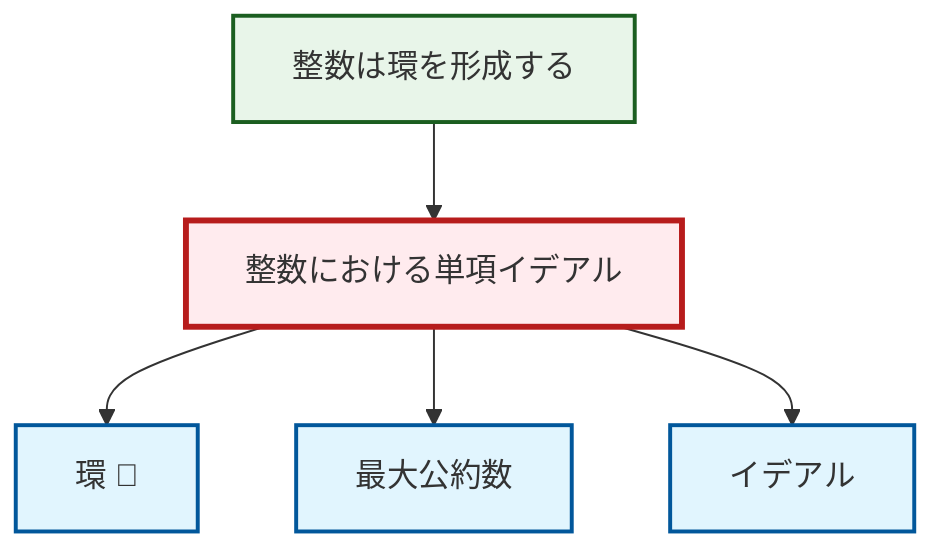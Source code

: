 graph TD
    classDef definition fill:#e1f5fe,stroke:#01579b,stroke-width:2px
    classDef theorem fill:#f3e5f5,stroke:#4a148c,stroke-width:2px
    classDef axiom fill:#fff3e0,stroke:#e65100,stroke-width:2px
    classDef example fill:#e8f5e9,stroke:#1b5e20,stroke-width:2px
    classDef current fill:#ffebee,stroke:#b71c1c,stroke-width:3px
    def-gcd["最大公約数"]:::definition
    ex-principal-ideal["整数における単項イデアル"]:::example
    def-ideal["イデアル"]:::definition
    def-ring["環 📝"]:::definition
    ex-integers-ring["整数は環を形成する"]:::example
    ex-principal-ideal --> def-ring
    ex-integers-ring --> ex-principal-ideal
    ex-principal-ideal --> def-gcd
    ex-principal-ideal --> def-ideal
    class ex-principal-ideal current